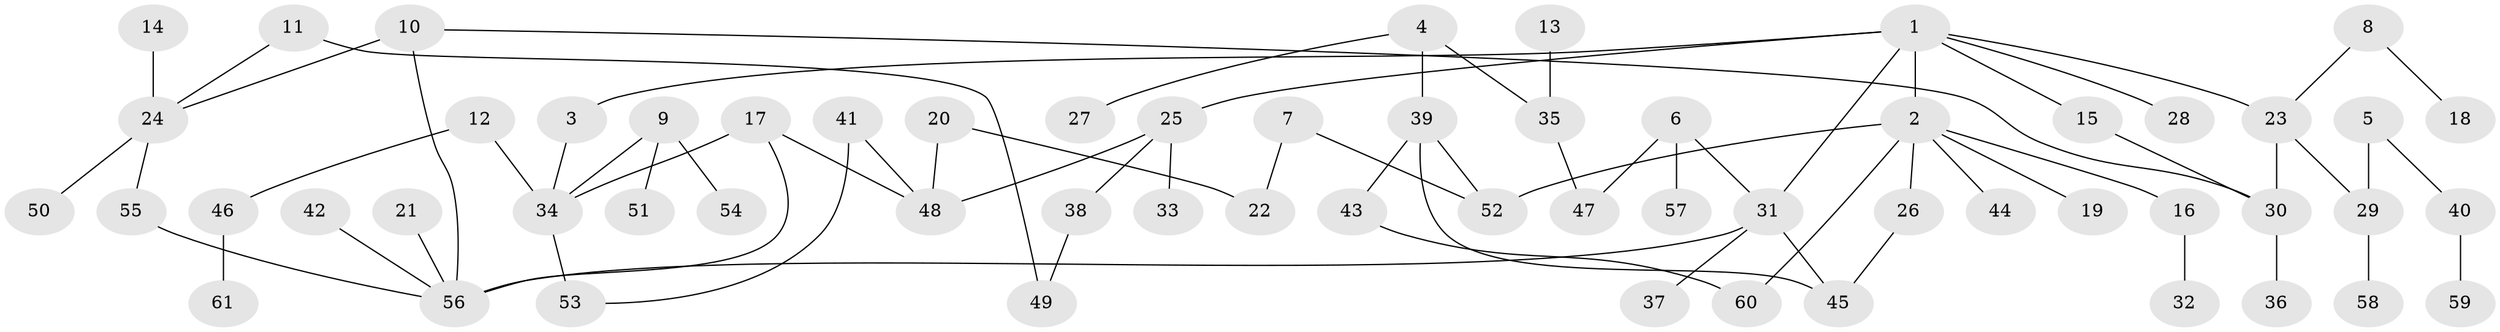 // original degree distribution, {5: 0.02459016393442623, 6: 0.03278688524590164, 4: 0.09836065573770492, 3: 0.14754098360655737, 2: 0.29508196721311475, 7: 0.00819672131147541, 1: 0.39344262295081966}
// Generated by graph-tools (version 1.1) at 2025/01/03/09/25 03:01:11]
// undirected, 61 vertices, 72 edges
graph export_dot {
graph [start="1"]
  node [color=gray90,style=filled];
  1;
  2;
  3;
  4;
  5;
  6;
  7;
  8;
  9;
  10;
  11;
  12;
  13;
  14;
  15;
  16;
  17;
  18;
  19;
  20;
  21;
  22;
  23;
  24;
  25;
  26;
  27;
  28;
  29;
  30;
  31;
  32;
  33;
  34;
  35;
  36;
  37;
  38;
  39;
  40;
  41;
  42;
  43;
  44;
  45;
  46;
  47;
  48;
  49;
  50;
  51;
  52;
  53;
  54;
  55;
  56;
  57;
  58;
  59;
  60;
  61;
  1 -- 2 [weight=1.0];
  1 -- 3 [weight=1.0];
  1 -- 15 [weight=1.0];
  1 -- 23 [weight=1.0];
  1 -- 25 [weight=1.0];
  1 -- 28 [weight=1.0];
  1 -- 31 [weight=1.0];
  2 -- 16 [weight=1.0];
  2 -- 19 [weight=1.0];
  2 -- 26 [weight=1.0];
  2 -- 44 [weight=1.0];
  2 -- 52 [weight=1.0];
  2 -- 60 [weight=1.0];
  3 -- 34 [weight=1.0];
  4 -- 27 [weight=1.0];
  4 -- 35 [weight=1.0];
  4 -- 39 [weight=1.0];
  5 -- 29 [weight=1.0];
  5 -- 40 [weight=1.0];
  6 -- 31 [weight=1.0];
  6 -- 47 [weight=1.0];
  6 -- 57 [weight=1.0];
  7 -- 22 [weight=1.0];
  7 -- 52 [weight=1.0];
  8 -- 18 [weight=1.0];
  8 -- 23 [weight=1.0];
  9 -- 34 [weight=1.0];
  9 -- 51 [weight=1.0];
  9 -- 54 [weight=1.0];
  10 -- 24 [weight=1.0];
  10 -- 30 [weight=1.0];
  10 -- 56 [weight=1.0];
  11 -- 24 [weight=1.0];
  11 -- 49 [weight=1.0];
  12 -- 34 [weight=1.0];
  12 -- 46 [weight=1.0];
  13 -- 35 [weight=1.0];
  14 -- 24 [weight=1.0];
  15 -- 30 [weight=2.0];
  16 -- 32 [weight=1.0];
  17 -- 34 [weight=1.0];
  17 -- 48 [weight=1.0];
  17 -- 56 [weight=1.0];
  20 -- 22 [weight=1.0];
  20 -- 48 [weight=1.0];
  21 -- 56 [weight=1.0];
  23 -- 29 [weight=1.0];
  23 -- 30 [weight=1.0];
  24 -- 50 [weight=1.0];
  24 -- 55 [weight=1.0];
  25 -- 33 [weight=1.0];
  25 -- 38 [weight=1.0];
  25 -- 48 [weight=1.0];
  26 -- 45 [weight=1.0];
  29 -- 58 [weight=1.0];
  30 -- 36 [weight=1.0];
  31 -- 37 [weight=1.0];
  31 -- 45 [weight=1.0];
  31 -- 56 [weight=1.0];
  34 -- 53 [weight=1.0];
  35 -- 47 [weight=1.0];
  38 -- 49 [weight=1.0];
  39 -- 43 [weight=1.0];
  39 -- 45 [weight=1.0];
  39 -- 52 [weight=1.0];
  40 -- 59 [weight=1.0];
  41 -- 48 [weight=1.0];
  41 -- 53 [weight=1.0];
  42 -- 56 [weight=1.0];
  43 -- 60 [weight=1.0];
  46 -- 61 [weight=1.0];
  55 -- 56 [weight=1.0];
}
